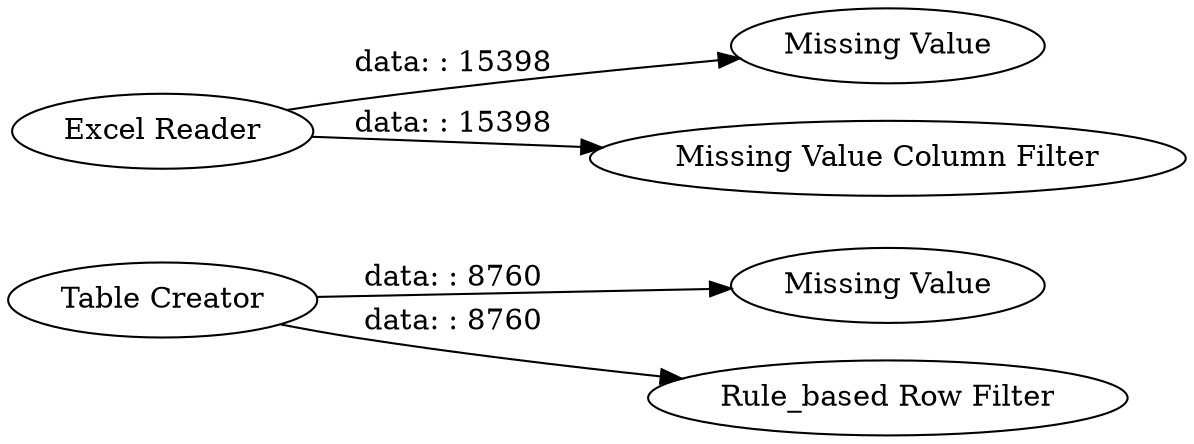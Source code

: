 digraph {
	"40508966648659616_9" [label="Table Creator"]
	"40508966648659616_6" [label="Missing Value"]
	"40508966648659616_28" [label="Excel Reader"]
	"40508966648659616_31" [label="Rule_based Row Filter"]
	"40508966648659616_29" [label="Missing Value"]
	"40508966648659616_30" [label="Missing Value Column Filter"]
	"40508966648659616_9" -> "40508966648659616_6" [label="data: : 8760"]
	"40508966648659616_28" -> "40508966648659616_30" [label="data: : 15398"]
	"40508966648659616_28" -> "40508966648659616_29" [label="data: : 15398"]
	"40508966648659616_9" -> "40508966648659616_31" [label="data: : 8760"]
	rankdir=LR
}
